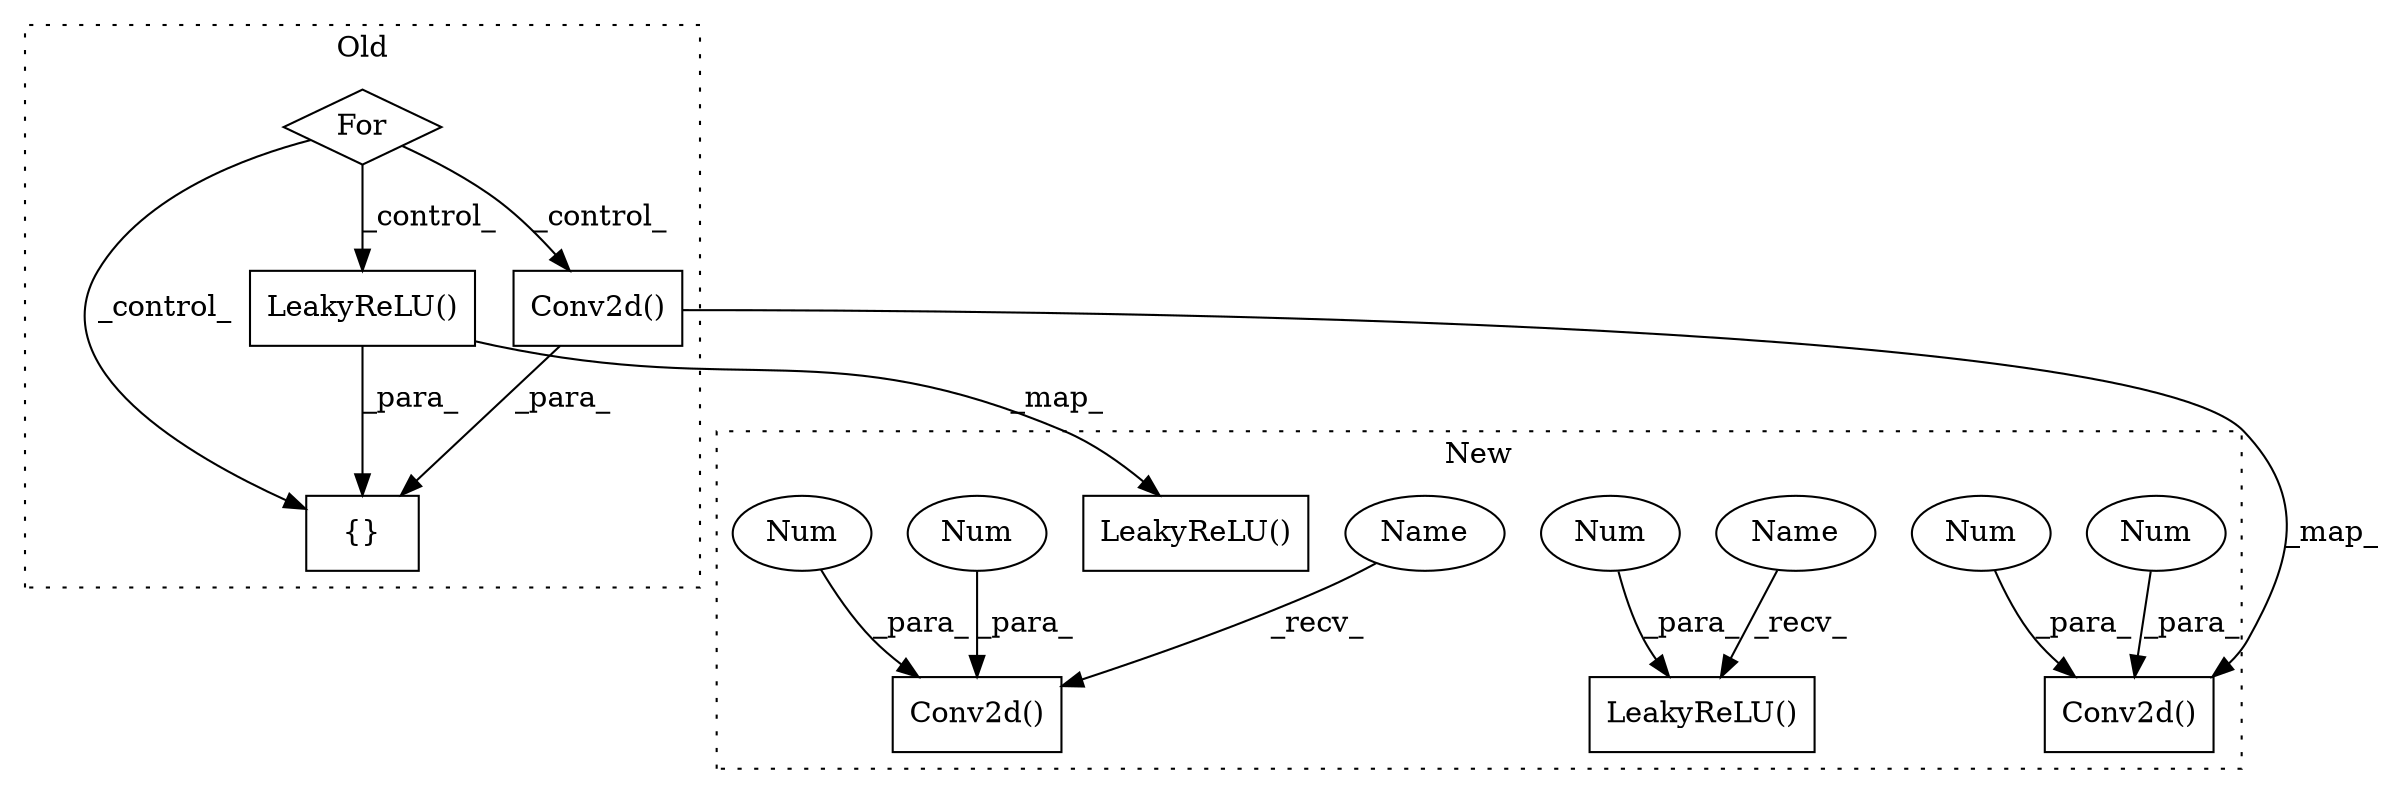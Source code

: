 digraph G {
subgraph cluster0 {
1 [label="{}" a="59" s="5004,5158" l="6,0" shape="box"];
4 [label="For" a="107" s="4754,4810" l="4,5" shape="diamond"];
6 [label="Conv2d()" a="75" s="5045,5080" l="10,26" shape="box"];
13 [label="LeakyReLU()" a="75" s="5112" l="46" shape="box"];
label = "Old";
style="dotted";
}
subgraph cluster1 {
2 [label="LeakyReLU()" a="75" s="3454,3470" l="13,1" shape="box"];
3 [label="Num" a="76" s="3467" l="3" shape="ellipse"];
5 [label="Conv2d()" a="75" s="3136,3164" l="10,1" shape="box"];
7 [label="Num" a="76" s="3157" l="1" shape="ellipse"];
8 [label="Conv2d()" a="75" s="3486,3533" l="10,1" shape="box"];
9 [label="Num" a="76" s="3529" l="1" shape="ellipse"];
10 [label="Num" a="76" s="3532" l="1" shape="ellipse"];
11 [label="Num" a="76" s="3160" l="1" shape="ellipse"];
12 [label="LeakyReLU()" a="75" s="3371,3387" l="13,1" shape="box"];
14 [label="Name" a="87" s="3454" l="2" shape="ellipse"];
15 [label="Name" a="87" s="3486" l="2" shape="ellipse"];
label = "New";
style="dotted";
}
3 -> 2 [label="_para_"];
4 -> 6 [label="_control_"];
4 -> 1 [label="_control_"];
4 -> 13 [label="_control_"];
6 -> 5 [label="_map_"];
6 -> 1 [label="_para_"];
7 -> 5 [label="_para_"];
9 -> 8 [label="_para_"];
10 -> 8 [label="_para_"];
11 -> 5 [label="_para_"];
13 -> 1 [label="_para_"];
13 -> 12 [label="_map_"];
14 -> 2 [label="_recv_"];
15 -> 8 [label="_recv_"];
}